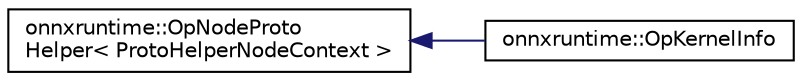 digraph "Graphical Class Hierarchy"
{
  edge [fontname="Helvetica",fontsize="10",labelfontname="Helvetica",labelfontsize="10"];
  node [fontname="Helvetica",fontsize="10",shape=record];
  rankdir="LR";
  Node0 [label="onnxruntime::OpNodeProto\lHelper\< ProtoHelperNodeContext \>",height=0.2,width=0.4,color="black", fillcolor="white", style="filled",URL="$classonnxruntime_1_1OpNodeProtoHelper.html"];
  Node0 -> Node1 [dir="back",color="midnightblue",fontsize="10",style="solid",fontname="Helvetica"];
  Node1 [label="onnxruntime::OpKernelInfo",height=0.2,width=0.4,color="black", fillcolor="white", style="filled",URL="$classonnxruntime_1_1OpKernelInfo.html"];
}
